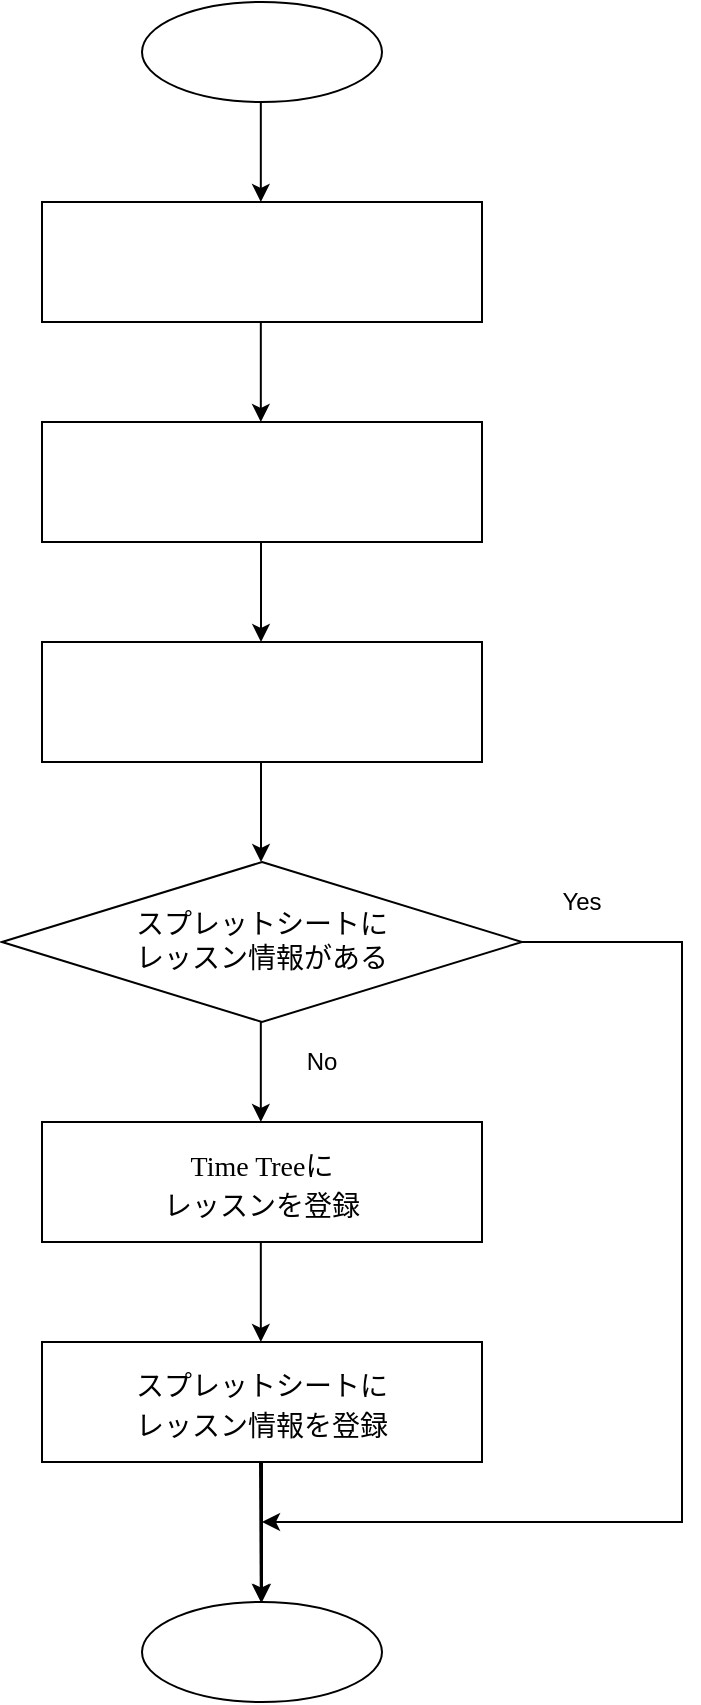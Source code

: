 <mxfile version="13.6.5">
    <diagram id="ovk-804JccUKdEW0ne66" name="Page-1">
        <mxGraphModel dx="1213" dy="1133" grid="1" gridSize="10" guides="1" tooltips="1" connect="1" arrows="1" fold="1" page="1" pageScale="1" pageWidth="827" pageHeight="1169" math="0" shadow="0">
            <root>
                <mxCell id="0"/>
                <mxCell id="1" parent="0"/>
                <mxCell id="3" value="&lt;p class=&quot;p1&quot; style=&quot;margin: 0px ; font-stretch: normal ; line-height: normal ; font-family: &amp;#34;.hiragino kaku gothic interface&amp;#34; ; font-size: 14px&quot;&gt;&lt;font color=&quot;#ffffff&quot; style=&quot;font-size: 14px&quot;&gt;レッスンのリマインドを&lt;/font&gt;&lt;/p&gt;&lt;p class=&quot;p1&quot; style=&quot;margin: 0px ; font-stretch: normal ; line-height: normal ; font-family: &amp;#34;.hiragino kaku gothic interface&amp;#34; ; font-size: 14px&quot;&gt;&lt;font color=&quot;#ffffff&quot; style=&quot;font-size: 14px&quot;&gt;Gmailで受信する&lt;/font&gt;&lt;/p&gt;" style="rounded=0;whiteSpace=wrap;html=1;" parent="1" vertex="1">
                    <mxGeometry x="170" y="320" width="220" height="60" as="geometry"/>
                </mxCell>
                <mxCell id="5" value="&lt;p class=&quot;p1&quot; style=&quot;margin: 0px ; font-stretch: normal ; line-height: normal ; font-family: &amp;#34;.hiragino kaku gothic interface&amp;#34; ; font-size: 14px&quot;&gt;&lt;font color=&quot;#ffffff&quot; style=&quot;font-size: 14px&quot;&gt;定期的にGmailから&lt;/font&gt;&lt;/p&gt;&lt;p class=&quot;p1&quot; style=&quot;margin: 0px ; font-stretch: normal ; line-height: normal ; font-family: &amp;#34;.hiragino kaku gothic interface&amp;#34; ; font-size: 14px&quot;&gt;&lt;font color=&quot;#ffffff&quot; style=&quot;font-size: 14px&quot;&gt;レッスン情報を取得する&lt;/font&gt;&lt;/p&gt;" style="rounded=0;whiteSpace=wrap;html=1;" parent="1" vertex="1">
                    <mxGeometry x="170" y="430" width="220" height="60" as="geometry"/>
                </mxCell>
                <mxCell id="6" value="&lt;p class=&quot;p1&quot; style=&quot;margin: 0px ; font-stretch: normal ; line-height: normal ; font-family: &amp;#34;.hiragino kaku gothic interface&amp;#34;&quot;&gt;&lt;font style=&quot;font-size: 14px&quot;&gt;Time Treeに&lt;/font&gt;&lt;/p&gt;&lt;p class=&quot;p1&quot; style=&quot;margin: 0px ; font-stretch: normal ; line-height: normal ; font-family: &amp;#34;.hiragino kaku gothic interface&amp;#34;&quot;&gt;&lt;font style=&quot;font-size: 14px&quot;&gt;レッスンを登録&lt;/font&gt;&lt;/p&gt;" style="rounded=0;whiteSpace=wrap;html=1;" parent="1" vertex="1">
                    <mxGeometry x="170" y="670" width="220" height="60" as="geometry"/>
                </mxCell>
                <mxCell id="28" style="edgeStyle=orthogonalEdgeStyle;rounded=0;orthogonalLoop=1;jettySize=auto;html=1;exitX=1;exitY=0.5;exitDx=0;exitDy=0;" edge="1" parent="1" source="7">
                    <mxGeometry relative="1" as="geometry">
                        <mxPoint x="280" y="870" as="targetPoint"/>
                        <Array as="points">
                            <mxPoint x="490" y="580"/>
                            <mxPoint x="490" y="870"/>
                            <mxPoint x="280" y="870"/>
                        </Array>
                    </mxGeometry>
                </mxCell>
                <mxCell id="7" value="&lt;span style=&quot;font-family: &amp;#34;.hiragino kaku gothic interface&amp;#34;&quot;&gt;&lt;font style=&quot;font-size: 14px&quot;&gt;スプレットシートに&lt;br&gt;レッスン情報がある&lt;/font&gt;&lt;/span&gt;" style="rhombus;whiteSpace=wrap;html=1;" parent="1" vertex="1">
                    <mxGeometry x="150" y="540" width="260" height="80" as="geometry"/>
                </mxCell>
                <mxCell id="34" value="" style="edgeStyle=orthogonalEdgeStyle;rounded=0;orthogonalLoop=1;jettySize=auto;html=1;" edge="1" parent="1" source="8" target="33">
                    <mxGeometry relative="1" as="geometry"/>
                </mxCell>
                <mxCell id="8" value="&lt;p class=&quot;p1&quot; style=&quot;margin: 0px ; font-stretch: normal ; line-height: normal ; font-family: &amp;#34;.hiragino kaku gothic interface&amp;#34;&quot;&gt;&lt;font style=&quot;font-size: 14px&quot;&gt;スプレットシートに&lt;/font&gt;&lt;/p&gt;&lt;p class=&quot;p1&quot; style=&quot;margin: 0px ; font-stretch: normal ; line-height: normal ; font-family: &amp;#34;.hiragino kaku gothic interface&amp;#34;&quot;&gt;&lt;font style=&quot;font-size: 14px&quot;&gt;レッスン情報を登録&lt;/font&gt;&lt;/p&gt;" style="rounded=0;whiteSpace=wrap;html=1;" parent="1" vertex="1">
                    <mxGeometry x="170" y="780" width="220" height="60" as="geometry"/>
                </mxCell>
                <mxCell id="11" value="" style="endArrow=classic;html=1;exitX=0.5;exitY=1;exitDx=0;exitDy=0;entryX=0.5;entryY=0;entryDx=0;entryDy=0;" edge="1" parent="1">
                    <mxGeometry width="50" height="50" relative="1" as="geometry">
                        <mxPoint x="279.5" y="380" as="sourcePoint"/>
                        <mxPoint x="279.5" y="430" as="targetPoint"/>
                    </mxGeometry>
                </mxCell>
                <mxCell id="17" value="" style="endArrow=classic;html=1;exitX=0.5;exitY=1;exitDx=0;exitDy=0;entryX=0.5;entryY=0;entryDx=0;entryDy=0;" edge="1" parent="1">
                    <mxGeometry width="50" height="50" relative="1" as="geometry">
                        <mxPoint x="279.5" y="490" as="sourcePoint"/>
                        <mxPoint x="279.5" y="540" as="targetPoint"/>
                    </mxGeometry>
                </mxCell>
                <mxCell id="19" value="Yes" style="text;html=1;strokeColor=none;fillColor=none;align=center;verticalAlign=middle;whiteSpace=wrap;rounded=0;" vertex="1" parent="1">
                    <mxGeometry x="420" y="550" width="40" height="20" as="geometry"/>
                </mxCell>
                <mxCell id="20" value="&lt;p class=&quot;p1&quot; style=&quot;margin: 0px ; font-stretch: normal ; line-height: normal ; font-family: &amp;#34;.hiragino kaku gothic interface&amp;#34; ; font-size: 14px&quot;&gt;&lt;font color=&quot;#ffffff&quot; style=&quot;font-size: 14px&quot;&gt;英会話アプリ『&lt;span class=&quot;s1&quot; style=&quot;font-stretch: normal ; line-height: normal ; font-family: &amp;#34;helvetica neue&amp;#34;&quot;&gt;Canbly&lt;/span&gt;』&lt;/font&gt;&lt;/p&gt;&lt;p class=&quot;p1&quot; style=&quot;margin: 0px ; font-stretch: normal ; line-height: normal ; font-family: &amp;#34;.hiragino kaku gothic interface&amp;#34; ; font-size: 14px&quot;&gt;&lt;font color=&quot;#ffffff&quot; style=&quot;font-size: 14px&quot;&gt;でレッスンを予約&lt;/font&gt;&lt;/p&gt;" style="rounded=0;whiteSpace=wrap;html=1;" vertex="1" parent="1">
                    <mxGeometry x="170" y="210" width="220" height="60" as="geometry"/>
                </mxCell>
                <mxCell id="21" value="&lt;p class=&quot;p1&quot; style=&quot;margin: 0px ; font-stretch: normal ; line-height: normal ; font-family: &amp;#34;.hiragino kaku gothic interface&amp;#34;&quot;&gt;&lt;font color=&quot;#ffffff&quot; style=&quot;font-size: 16px&quot;&gt;開始&lt;/font&gt;&lt;/p&gt;" style="ellipse;whiteSpace=wrap;html=1;" vertex="1" parent="1">
                    <mxGeometry x="220" y="110" width="120" height="50" as="geometry"/>
                </mxCell>
                <mxCell id="22" value="" style="endArrow=classic;html=1;exitX=0.5;exitY=1;exitDx=0;exitDy=0;entryX=0.5;entryY=0;entryDx=0;entryDy=0;" edge="1" parent="1">
                    <mxGeometry width="50" height="50" relative="1" as="geometry">
                        <mxPoint x="279.41" y="160" as="sourcePoint"/>
                        <mxPoint x="279.41" y="210" as="targetPoint"/>
                    </mxGeometry>
                </mxCell>
                <mxCell id="25" value="" style="endArrow=classic;html=1;exitX=0.5;exitY=1;exitDx=0;exitDy=0;entryX=0.5;entryY=0;entryDx=0;entryDy=0;" edge="1" parent="1">
                    <mxGeometry width="50" height="50" relative="1" as="geometry">
                        <mxPoint x="279.41" y="270" as="sourcePoint"/>
                        <mxPoint x="279.41" y="320" as="targetPoint"/>
                    </mxGeometry>
                </mxCell>
                <mxCell id="29" value="" style="endArrow=classic;html=1;exitX=0.5;exitY=1;exitDx=0;exitDy=0;entryX=0.5;entryY=0;entryDx=0;entryDy=0;" edge="1" parent="1">
                    <mxGeometry width="50" height="50" relative="1" as="geometry">
                        <mxPoint x="279.41" y="620" as="sourcePoint"/>
                        <mxPoint x="279.41" y="670" as="targetPoint"/>
                    </mxGeometry>
                </mxCell>
                <mxCell id="30" value="" style="endArrow=classic;html=1;exitX=0.5;exitY=1;exitDx=0;exitDy=0;entryX=0.5;entryY=0;entryDx=0;entryDy=0;" edge="1" parent="1">
                    <mxGeometry width="50" height="50" relative="1" as="geometry">
                        <mxPoint x="279.41" y="730" as="sourcePoint"/>
                        <mxPoint x="279.41" y="780" as="targetPoint"/>
                    </mxGeometry>
                </mxCell>
                <mxCell id="31" value="" style="endArrow=classic;html=1;" edge="1" parent="1">
                    <mxGeometry width="50" height="50" relative="1" as="geometry">
                        <mxPoint x="279" y="840" as="sourcePoint"/>
                        <mxPoint x="279.41" y="910" as="targetPoint"/>
                    </mxGeometry>
                </mxCell>
                <mxCell id="32" value="No" style="text;html=1;strokeColor=none;fillColor=none;align=center;verticalAlign=middle;whiteSpace=wrap;rounded=0;" vertex="1" parent="1">
                    <mxGeometry x="290" y="630" width="40" height="20" as="geometry"/>
                </mxCell>
                <mxCell id="33" value="&lt;p class=&quot;p1&quot; style=&quot;margin: 0px ; font-stretch: normal ; line-height: normal ; font-family: &amp;#34;.hiragino kaku gothic interface&amp;#34;&quot;&gt;&lt;font color=&quot;#ffffff&quot;&gt;終了&lt;/font&gt;&lt;/p&gt;" style="ellipse;whiteSpace=wrap;html=1;" vertex="1" parent="1">
                    <mxGeometry x="220" y="910" width="120" height="50" as="geometry"/>
                </mxCell>
            </root>
        </mxGraphModel>
    </diagram>
</mxfile>